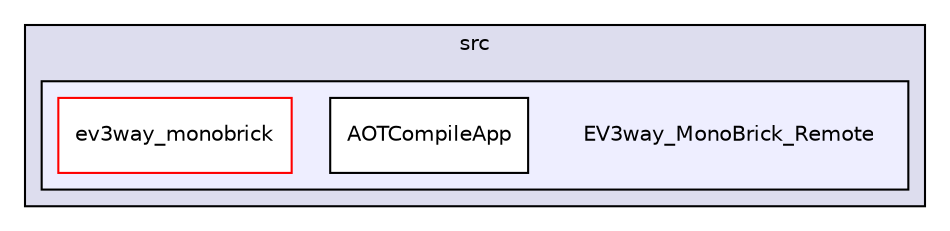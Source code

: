 digraph "C:/Projects/ETrobo/Yokohama/src/EV3way_MonoBrick_Remote" {
  compound=true
  node [ fontsize="10", fontname="Helvetica"];
  edge [ labelfontsize="10", labelfontname="Helvetica"];
  subgraph clusterdir_68267d1309a1af8e8297ef4c3efbcdba {
    graph [ bgcolor="#ddddee", pencolor="black", label="src" fontname="Helvetica", fontsize="10", URL="dir_68267d1309a1af8e8297ef4c3efbcdba.html"]
  subgraph clusterdir_65d0cf6feb4b0c8ae4e0facaafaa2a25 {
    graph [ bgcolor="#eeeeff", pencolor="black", label="" URL="dir_65d0cf6feb4b0c8ae4e0facaafaa2a25.html"];
    dir_65d0cf6feb4b0c8ae4e0facaafaa2a25 [shape=plaintext label="EV3way_MonoBrick_Remote"];
    dir_dc4d5974500134e96b53ac805b8396e9 [shape=box label="AOTCompileApp" color="black" fillcolor="white" style="filled" URL="dir_dc4d5974500134e96b53ac805b8396e9.html"];
    dir_2199777def3f8365b95e4149866ead7c [shape=box label="ev3way_monobrick" color="red" fillcolor="white" style="filled" URL="dir_2199777def3f8365b95e4149866ead7c.html"];
  }
  }
}
